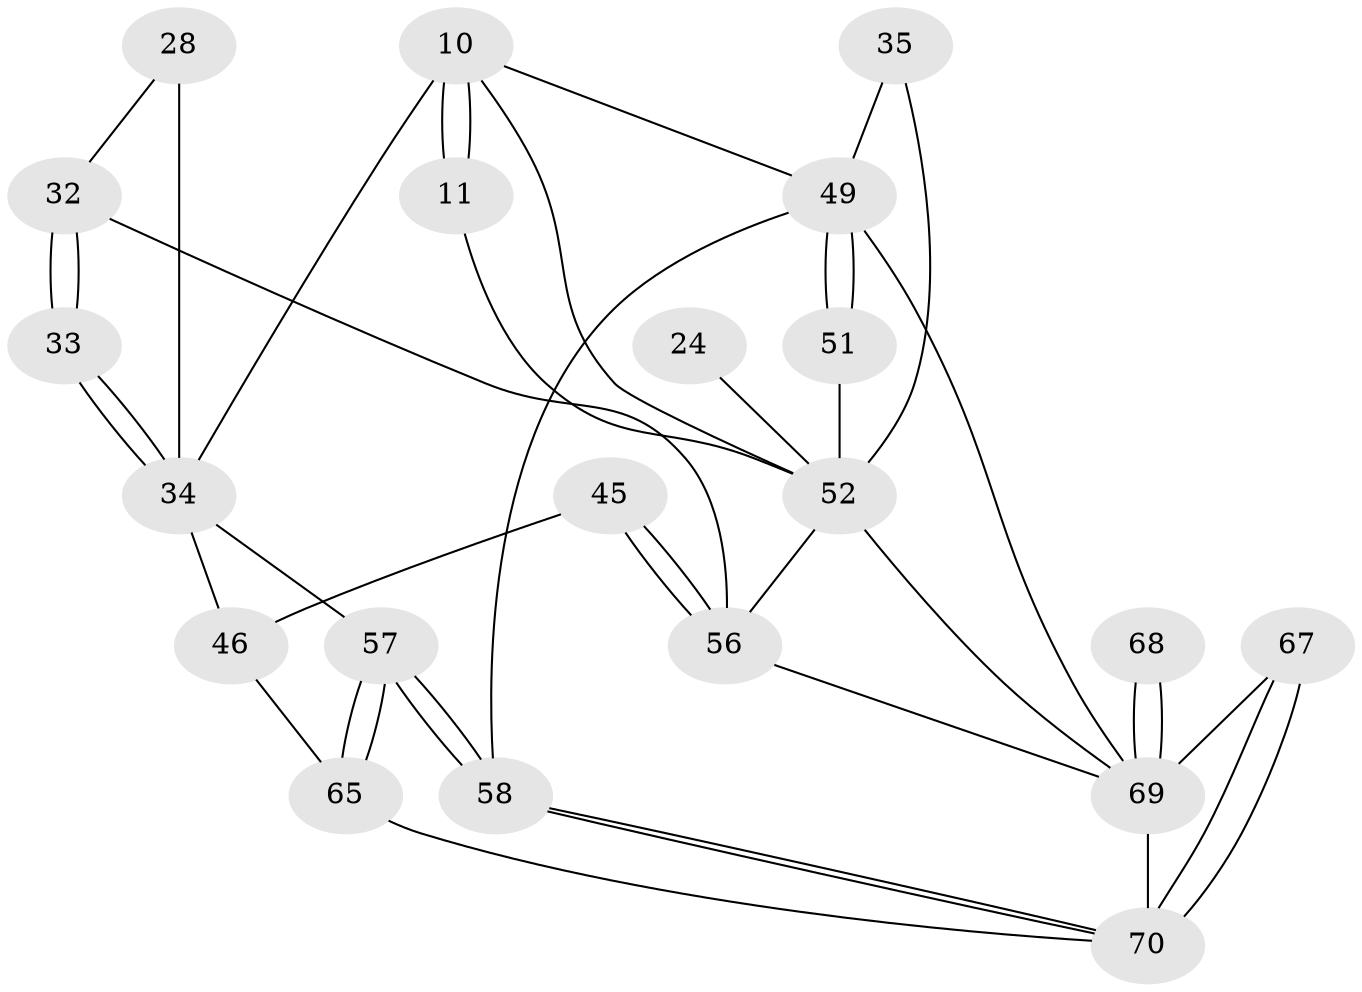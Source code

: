 // original degree distribution, {3: 0.02857142857142857, 4: 0.2571428571428571, 5: 0.4857142857142857, 6: 0.22857142857142856}
// Generated by graph-tools (version 1.1) at 2025/07/03/04/25 22:07:05]
// undirected, 21 vertices, 43 edges
graph export_dot {
graph [start="1"]
  node [color=gray90,style=filled];
  10 [pos="+0.5867499254237128+0.027841277798811733",super="+2+6"];
  11 [pos="+0.2905602747570668+0.11893406474156779"];
  24 [pos="+0.560108439886847+0.3004697949812289",super="+21"];
  28 [pos="+0.2679541263085128+0.21065374030263737"];
  32 [pos="+0.194933691914986+0.38446481901786544",super="+27"];
  33 [pos="+0.18612444080119306+0.3761669282217357"];
  34 [pos="+0.05222562332023254+0.3742263476256263",super="+16+15+14"];
  35 [pos="+1+0.2415886637106885",super="+30+18"];
  45 [pos="+0.2348028955691299+0.5631559493641177"];
  46 [pos="+0.19896963416309438+0.5873627566317003",super="+37"];
  49 [pos="+1+0.7224642674893997",super="+48+47+36"];
  51 [pos="+0.9747585676078909+0.6046028135454272"];
  52 [pos="+0.7394070827365575+0.5588374700135036",super="+50+31+23+42"];
  56 [pos="+0.4813486422395849+0.6922974406100083",super="+53+44+43"];
  57 [pos="+0+1",super="+39+13+12"];
  58 [pos="+0+1",super="+4"];
  65 [pos="+0.18317959969976244+0.8283732688932274",super="+62+38"];
  67 [pos="+0.47652049703401794+1"];
  68 [pos="+0.8037408615007093+1"];
  69 [pos="+0.7566750110928874+1",super="+66+60"];
  70 [pos="+0.1413105253852866+1",super="+64+63"];
  10 -- 11 [weight=2];
  10 -- 11;
  10 -- 49;
  10 -- 52;
  10 -- 34;
  11 -- 52;
  24 -- 52 [weight=4];
  28 -- 32;
  28 -- 34 [weight=2];
  32 -- 33;
  32 -- 33;
  32 -- 56 [weight=2];
  33 -- 34 [weight=2];
  33 -- 34;
  34 -- 57 [weight=2];
  34 -- 46;
  35 -- 52 [weight=3];
  35 -- 49 [weight=3];
  45 -- 46;
  45 -- 56 [weight=2];
  45 -- 56;
  46 -- 65 [weight=2];
  49 -- 51;
  49 -- 51;
  49 -- 69 [weight=2];
  49 -- 58 [weight=2];
  51 -- 52 [weight=2];
  52 -- 69;
  52 -- 56 [weight=2];
  56 -- 69;
  57 -- 58 [weight=3];
  57 -- 58;
  57 -- 65 [weight=2];
  57 -- 65;
  58 -- 70;
  58 -- 70;
  65 -- 70;
  67 -- 70 [weight=2];
  67 -- 70;
  67 -- 69;
  68 -- 69 [weight=3];
  68 -- 69;
  69 -- 70;
}
